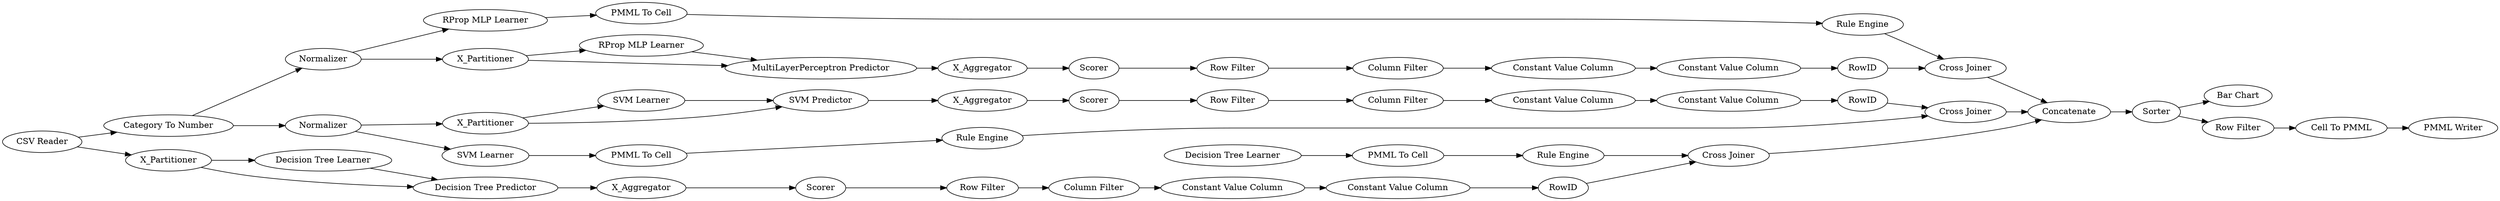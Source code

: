 digraph {
	"1867071749301273408_40" [label=Scorer]
	"8780316555684008873_60" [label=Concatenate]
	"-2409707844765993157_292" [label="Constant Value Column"]
	"-3468921116863569498_34" [label="Rule Engine"]
	"-7679084148888689101_292" [label="Constant Value Column"]
	"-7679084148888689101_293" [label=RowID]
	"8780316555684008873_61" [label="PMML Writer"]
	"-2409707844765993157_294" [label="Column Filter"]
	"-6523901638977263334_2" [label=X_Partitioner]
	"-3468921116863569498_35" [label="RProp MLP Learner"]
	"1867071749301273408_32" [label="MultiLayerPerceptron Predictor"]
	"8780316555684008873_59" [label="Bar Chart"]
	"-6523901638977263334_7" [label=X_Aggregator]
	"5019552586575631049_28" [label="PMML To Cell"]
	"-1697286107598826570_294" [label="Column Filter"]
	"8780316555684008873_58" [label="Category To Number"]
	"8780316555684008873_54" [label="Cell To PMML"]
	"3918766252646034527_7" [label=X_Aggregator]
	"5019552586575631049_34" [label="Rule Engine"]
	"-1697286107598826570_292" [label="Constant Value Column"]
	"-1697286107598826570_293" [label=RowID]
	"3918766252646034527_2" [label=X_Partitioner]
	"8780316555684008873_62" [label="CSV Reader"]
	"8780316555684008873_53" [label="Row Filter"]
	"3918766252646034527_39" [label=Scorer]
	"1867071749301273408_39" [label=Normalizer]
	"-7679084148888689101_9" [label="Row Filter"]
	"-2409707844765993157_293" [label=RowID]
	"1867071749301273408_38" [label="Cross Joiner"]
	"5019552586575631049_33" [label="Decision Tree Learner"]
	"-2409707844765993157_290" [label="Constant Value Column"]
	"-7679084148888689101_290" [label="Constant Value Column"]
	"-6523901638977263334_32" [label="SVM Predictor"]
	"1867071749301273408_7" [label=X_Aggregator]
	"8780316555684008873_52" [label=Sorter]
	"-6523901638977263334_40" [label=Normalizer]
	"-8274526395209088042_35" [label="Rule Engine"]
	"-3468921116863569498_22" [label="PMML To Cell"]
	"3918766252646034527_38" [label="Cross Joiner"]
	"-8274526395209088042_33" [label="SVM Learner"]
	"-2409707844765993157_9" [label="Row Filter"]
	"1867071749301273408_2" [label=X_Partitioner]
	"-8274526395209088042_34" [label="PMML To Cell"]
	"-6523901638977263334_41" [label=Scorer]
	"3918766252646034527_32" [label="Decision Tree Predictor"]
	"-1697286107598826570_290" [label="Constant Value Column"]
	"3918766252646034527_31" [label="Decision Tree Learner"]
	"-6523901638977263334_31" [label="SVM Learner"]
	"-7679084148888689101_294" [label="Column Filter"]
	"1867071749301273408_31" [label="RProp MLP Learner"]
	"-6523901638977263334_39" [label="Cross Joiner"]
	"-1697286107598826570_9" [label="Row Filter"]
	"5019552586575631049_28" -> "5019552586575631049_34"
	"-3468921116863569498_22" -> "-3468921116863569498_34"
	"-8274526395209088042_34" -> "-8274526395209088042_35"
	"3918766252646034527_38" -> "8780316555684008873_60"
	"3918766252646034527_2" -> "3918766252646034527_31"
	"-2409707844765993157_293" -> "1867071749301273408_38"
	"-8274526395209088042_33" -> "-8274526395209088042_34"
	"-6523901638977263334_2" -> "-6523901638977263334_31"
	"1867071749301273408_39" -> "-3468921116863569498_35"
	"-7679084148888689101_292" -> "-7679084148888689101_293"
	"1867071749301273408_39" -> "1867071749301273408_2"
	"3918766252646034527_2" -> "3918766252646034527_32"
	"-2409707844765993157_292" -> "-2409707844765993157_293"
	"5019552586575631049_34" -> "3918766252646034527_38"
	"5019552586575631049_33" -> "5019552586575631049_28"
	"-6523901638977263334_40" -> "-6523901638977263334_2"
	"8780316555684008873_53" -> "8780316555684008873_54"
	"-6523901638977263334_39" -> "8780316555684008873_60"
	"3918766252646034527_31" -> "3918766252646034527_32"
	"-1697286107598826570_293" -> "3918766252646034527_38"
	"1867071749301273408_38" -> "8780316555684008873_60"
	"1867071749301273408_2" -> "1867071749301273408_32"
	"-3468921116863569498_35" -> "-3468921116863569498_22"
	"8780316555684008873_62" -> "8780316555684008873_58"
	"-7679084148888689101_294" -> "-7679084148888689101_290"
	"-2409707844765993157_9" -> "-2409707844765993157_294"
	"-7679084148888689101_293" -> "-6523901638977263334_39"
	"-1697286107598826570_292" -> "-1697286107598826570_293"
	"8780316555684008873_54" -> "8780316555684008873_61"
	"-2409707844765993157_290" -> "-2409707844765993157_292"
	"-6523901638977263334_40" -> "-8274526395209088042_33"
	"8780316555684008873_60" -> "8780316555684008873_52"
	"-6523901638977263334_32" -> "-6523901638977263334_7"
	"1867071749301273408_2" -> "1867071749301273408_31"
	"3918766252646034527_32" -> "3918766252646034527_7"
	"-8274526395209088042_35" -> "-6523901638977263334_39"
	"-7679084148888689101_9" -> "-7679084148888689101_294"
	"8780316555684008873_52" -> "8780316555684008873_53"
	"8780316555684008873_58" -> "1867071749301273408_39"
	"1867071749301273408_32" -> "1867071749301273408_7"
	"1867071749301273408_40" -> "-2409707844765993157_9"
	"-1697286107598826570_290" -> "-1697286107598826570_292"
	"-1697286107598826570_294" -> "-1697286107598826570_290"
	"8780316555684008873_62" -> "3918766252646034527_2"
	"8780316555684008873_58" -> "-6523901638977263334_40"
	"-1697286107598826570_9" -> "-1697286107598826570_294"
	"1867071749301273408_7" -> "1867071749301273408_40"
	"3918766252646034527_39" -> "-1697286107598826570_9"
	"-6523901638977263334_31" -> "-6523901638977263334_32"
	"-3468921116863569498_34" -> "1867071749301273408_38"
	"8780316555684008873_52" -> "8780316555684008873_59"
	"-2409707844765993157_294" -> "-2409707844765993157_290"
	"-6523901638977263334_41" -> "-7679084148888689101_9"
	"-7679084148888689101_290" -> "-7679084148888689101_292"
	"-6523901638977263334_2" -> "-6523901638977263334_32"
	"1867071749301273408_31" -> "1867071749301273408_32"
	"-6523901638977263334_7" -> "-6523901638977263334_41"
	"3918766252646034527_7" -> "3918766252646034527_39"
	rankdir=LR
}
